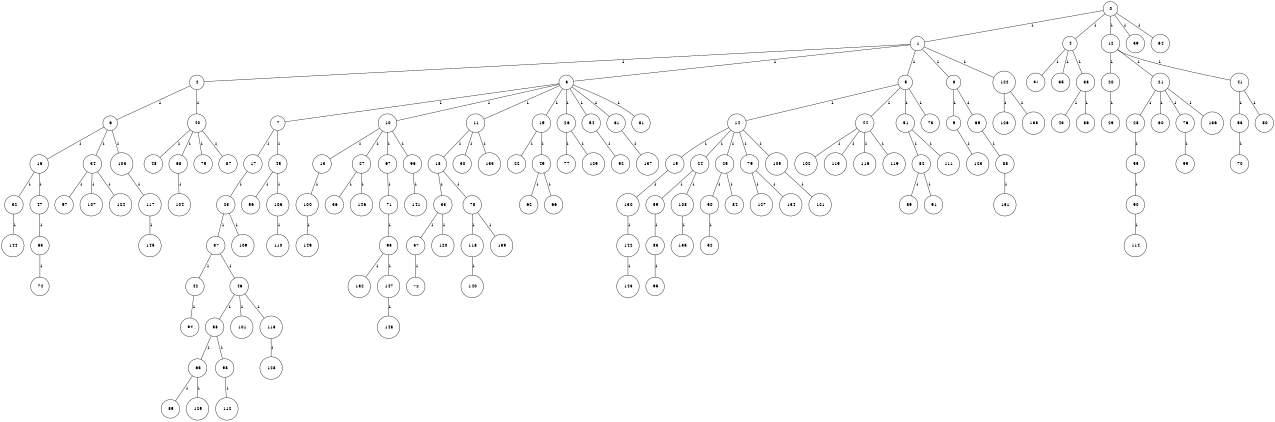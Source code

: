 graph G {
size="8.5,11;"
ratio = "expand;"
fixedsize="true;"
overlap="scale;"
node[shape=circle,width=.12,hight=.12,fontsize=12]
edge[fontsize=12]

0[label=" 0" color=black, pos="2.8828022,2.6220243!"];
1[label=" 1" color=black, pos="2.4612739,1.8080635!"];
2[label=" 2" color=black, pos="0.33839486,1.5504081!"];
3[label=" 3" color=black, pos="0.69651051,0.7654662!"];
4[label=" 4" color=black, pos="1.0439488,0.35732142!"];
5[label=" 5" color=black, pos="2.8225051,0.18537968!"];
6[label=" 6" color=black, pos="2.063147,1.5351483!"];
7[label=" 7" color=black, pos="0.78036466,2.7655083!"];
8[label=" 8" color=black, pos="1.6365383,1.0841427!"];
9[label=" 9" color=black, pos="1.2993866,0.70737736!"];
10[label=" 10" color=black, pos="0.34700739,0.089891058!"];
11[label=" 11" color=black, pos="2.0144695,2.989412!"];
12[label=" 12" color=black, pos="0.88391803,2.0915634!"];
13[label=" 13" color=black, pos="0.64076906,2.3878158!"];
14[label=" 14" color=black, pos="1.769021,1.2946598!"];
15[label=" 15" color=black, pos="2.3727818,0.21255251!"];
16[label=" 16" color=black, pos="0.44770067,1.1071324!"];
17[label=" 17" color=black, pos="1.1889014,2.3848687!"];
18[label=" 18" color=black, pos="1.0722952,2.5794267!"];
19[label=" 19" color=black, pos="1.330117,2.1451829!"];
20[label=" 20" color=black, pos="0.91557217,1.9204582!"];
21[label=" 21" color=black, pos="0.51368941,0.2602573!"];
22[label=" 22" color=black, pos="0.23123801,0.83209603!"];
23[label=" 23" color=black, pos="0.61508515,0.61334!"];
24[label=" 24" color=black, pos="2.3413438,2.8098731!"];
25[label=" 25" color=black, pos="1.5349821,2.066154!"];
26[label=" 26" color=black, pos="2.6695016,0.69404199!"];
27[label=" 27" color=black, pos="2.2144195,0.21365375!"];
28[label=" 28" color=black, pos="1.0759712,0.68633289!"];
29[label=" 29" color=black, pos="2.4423859,1.872371!"];
30[label=" 30" color=black, pos="2.5015073,1.2776437!"];
31[label=" 31" color=black, pos="0.7491156,0.17937826!"];
32[label=" 32" color=black, pos="0.61145611,0.62070457!"];
33[label=" 33" color=black, pos="2.1839932,2.7537156!"];
34[label=" 34" color=black, pos="1.3324393,0.85311346!"];
35[label=" 35" color=black, pos="0.28698246,1.6768505!"];
36[label=" 36" color=black, pos="2.2008791,2.9526143!"];
37[label=" 37" color=black, pos="2.3097736,0.31688889!"];
38[label=" 38" color=black, pos="1.5294524,2.9278733!"];
39[label=" 39" color=black, pos="2.4855164,1.3690274!"];
40[label=" 40" color=black, pos="2.0965029,0.2434107!"];
41[label=" 41" color=black, pos="1.6765906,2.1339909!"];
42[label=" 42" color=black, pos="2.4448838,2.5558887!"];
43[label=" 43" color=black, pos="0.053871527,1.09482!"];
44[label=" 44" color=black, pos="1.5959226,1.8980157!"];
45[label=" 45" color=black, pos="0.87241964,1.716977!"];
46[label=" 46" color=black, pos="0.80943719,2.6804401!"];
47[label=" 47" color=black, pos="1.7521018,2.391926!"];
48[label=" 48" color=black, pos="2.0391994,0.1291007!"];
49[label=" 49" color=black, pos="2.632463,2.7248198!"];
50[label=" 50" color=black, pos="2.2501959,2.8092131!"];
51[label=" 51" color=black, pos="0.51344776,2.5588181!"];
52[label=" 52" color=black, pos="1.9514673,2.0150664!"];
53[label=" 53" color=black, pos="1.6717383,2.225759!"];
54[label=" 54" color=black, pos="2.3768936,2.776129!"];
55[label=" 55" color=black, pos="0.95566652,1.9776!"];
56[label=" 56" color=black, pos="1.8033918,1.7106559!"];
57[label=" 57" color=black, pos="2.3697923,2.5132016!"];
58[label=" 58" color=black, pos="0.71618425,1.9240556!"];
59[label=" 59" color=black, pos="2.2264477,0.33900233!"];
60[label=" 60" color=black, pos="1.9397074,0.0018019681!"];
61[label=" 61" color=black, pos="2.0861122,0.092621143!"];
62[label=" 62" color=black, pos="2.1337601,0.59200119!"];
63[label=" 63" color=black, pos="0.036805216,2.0842925!"];
64[label=" 64" color=black, pos="1.6763019,2.2760518!"];
65[label=" 65" color=black, pos="1.230424,2.6660824!"];
66[label=" 66" color=black, pos="0.11166797,0.1762403!"];
67[label=" 67" color=black, pos="1.0730117,1.5160306!"];
68[label=" 68" color=black, pos="1.8693114,0.62416472!"];
69[label=" 69" color=black, pos="2.7453936,2.4184294!"];
70[label=" 70" color=black, pos="0.58553603,2.9685803!"];
71[label=" 71" color=black, pos="2.5800318,2.4625382!"];
72[label=" 72" color=black, pos="0.84782112,2.302428!"];
73[label=" 73" color=black, pos="2.5278433,2.0248535!"];
74[label=" 74" color=black, pos="0.5586484,0.97762694!"];
75[label=" 75" color=black, pos="1.7163364,1.6443791!"];
76[label=" 76" color=black, pos="1.0114902,0.54107136!"];
77[label=" 77" color=black, pos="2.9853297,1.6360375!"];
78[label=" 78" color=black, pos="0.96993131,0.19320698!"];
79[label=" 79" color=black, pos="1.6574905,0.80629683!"];
80[label=" 80" color=black, pos="1.3943352,0.58355677!"];
81[label=" 81" color=black, pos="1.0772352,1.5616899!"];
82[label=" 82" color=black, pos="1.809504,0.26754366!"];
83[label=" 83" color=black, pos="0.032974388,1.1114882!"];
84[label=" 84" color=black, pos="0.18046662,2.8013484!"];
85[label=" 85" color=black, pos="0.61206026,0.73666205!"];
86[label=" 86" color=black, pos="2.0420035,1.1319547!"];
87[label=" 87" color=black, pos="0.58561426,2.2048056!"];
88[label=" 88" color=black, pos="2.0469763,0.90212805!"];
89[label=" 89" color=black, pos="1.3967726,1.7600951!"];
90[label=" 90" color=black, pos="1.0031347,2.732117!"];
91[label=" 91" color=black, pos="2.9395615,2.0805737!"];
92[label=" 92" color=black, pos="2.4961647,1.2858245!"];
93[label=" 93" color=black, pos="0.31930788,0.6902165!"];
94[label=" 94" color=black, pos="2.9523555,2.0608055!"];
95[label=" 95" color=black, pos="2.7604227,2.5179193!"];
96[label=" 96" color=black, pos="0.053973518,2.9316104!"];
97[label=" 97" color=black, pos="1.8838653,0.65702278!"];
98[label=" 98" color=black, pos="0.71934425,1.9231091!"];
99[label=" 99" color=black, pos="0.23274491,0.77893391!"];
100[label=" 100" color=black, pos="0.88560482,2.8371345!"];
101[label=" 101" color=black, pos="0.08724488,1.5662241!"];
102[label=" 102" color=black, pos="1.3495222,1.5775702!"];
103[label=" 103" color=black, pos="1.8926407,1.9173437!"];
104[label=" 104" color=black, pos="0.51553686,1.3973604!"];
105[label=" 105" color=black, pos="2.5406597,2.2864021!"];
106[label=" 106" color=black, pos="2.4435229,0.9189097!"];
107[label=" 107" color=black, pos="0.21319394,1.4051774!"];
108[label=" 108" color=black, pos="1.762602,1.3037115!"];
109[label=" 109" color=black, pos="2.7696629,0.88944729!"];
110[label=" 110" color=black, pos="0.49696515,0.22912985!"];
111[label=" 111" color=black, pos="0.56250704,1.33622!"];
112[label=" 112" color=black, pos="0.99542777,1.477446!"];
113[label=" 113" color=black, pos="2.7879635,1.7960914!"];
114[label=" 114" color=black, pos="0.97335927,2.9077542!"];
115[label=" 115" color=black, pos="1.4128447,2.285352!"];
116[label=" 116" color=black, pos="0.55524353,0.025293551!"];
117[label=" 117" color=black, pos="0.458999,2.4440915!"];
118[label=" 118" color=black, pos="2.3817584,0.34556998!"];
119[label=" 119" color=black, pos="0.8196949,2.0223093!"];
120[label=" 120" color=black, pos="2.4153704,2.3512101!"];
121[label=" 121" color=black, pos="0.2636034,1.4348203!"];
122[label=" 122" color=black, pos="0.86230258,2.4235159!"];
123[label=" 123" color=black, pos="1.6555062,2.450594!"];
124[label=" 124" color=black, pos="0.29793127,0.53565613!"];
125[label=" 125" color=black, pos="0.39062836,1.7128944!"];
126[label=" 126" color=black, pos="2.6529689,1.7166521!"];
127[label=" 127" color=black, pos="2.7402544,1.2877865!"];
128[label=" 128" color=black, pos="0.23871672,1.3589587!"];
129[label=" 129" color=black, pos="1.7862981,2.7392828!"];
130[label=" 130" color=black, pos="1.1363536,1.923748!"];
131[label=" 131" color=black, pos="1.8716665,1.0026095!"];
132[label=" 132" color=black, pos="1.8502294,2.926528!"];
133[label=" 133" color=black, pos="0.51801325,0.013244514!"];
134[label=" 134" color=black, pos="0.69788686,2.6436459!"];
135[label=" 135" color=black, pos="0.46885806,2.5937661!"];
136[label=" 136" color=black, pos="1.570429,0.2098949!"];
137[label=" 137" color=black, pos="1.7465038,0.0053277612!"];
138[label=" 138" color=black, pos="1.1119763,0.67471723!"];
139[label=" 139" color=black, pos="1.3034176,1.1532406!"];
140[label=" 140" color=black, pos="2.2155924,2.3945048!"];
141[label=" 141" color=black, pos="1.7191911,2.9045878!"];
142[label=" 142" color=black, pos="2.137646,0.85521921!"];
143[label=" 143" color=black, pos="2.4796661,0.31407883!"];
144[label=" 144" color=black, pos="2.4017101,1.4068222!"];
145[label=" 145" color=black, pos="0.47315141,1.0310713!"];
146[label=" 146" color=black, pos="2.3412257,1.5687706!"];
147[label=" 147" color=black, pos="2.3831153,1.7982904!"];
148[label=" 148" color=black, pos="0.80177981,1.3323134!"];
149[label=" 149" color=black, pos="1.6005446,0.93804883!"];
0--1[label="1"]
0--4[label="1"]
0--12[label="1"]
0--39[label="1"]
0--64[label="1"]
1--2[label="1"]
1--3[label="1"]
1--5[label="1"]
1--8[label="1"]
1--122[label="1"]
2--6[label="1"]
2--40[label="1"]
3--7[label="1"]
3--10[label="1"]
3--11[label="1"]
3--19[label="1"]
3--26[label="1"]
3--54[label="1"]
3--61[label="1"]
3--81[label="1"]
4--31[label="1"]
4--35[label="1"]
4--38[label="1"]
5--14[label="1"]
5--44[label="1"]
5--51[label="1"]
5--73[label="1"]
6--16[label="1"]
6--34[label="1"]
6--103[label="1"]
7--17[label="1"]
7--45[label="1"]
8--9[label="1"]
8--69[label="1"]
9--123[label="1"]
10--13[label="1"]
10--27[label="1"]
10--67[label="1"]
10--96[label="1"]
11--18[label="1"]
11--30[label="1"]
11--133[label="1"]
12--20[label="1"]
12--21[label="1"]
12--41[label="1"]
13--100[label="1"]
14--15[label="1"]
14--24[label="1"]
14--25[label="1"]
14--79[label="1"]
14--105[label="1"]
15--130[label="1"]
16--32[label="1"]
16--47[label="1"]
17--23[label="1"]
18--33[label="1"]
18--78[label="1"]
19--22[label="1"]
19--49[label="1"]
20--29[label="1"]
21--28[label="1"]
21--60[label="1"]
21--76[label="1"]
21--136[label="1"]
23--37[label="1"]
23--109[label="1"]
24--59[label="1"]
24--108[label="1"]
25--50[label="1"]
25--84[label="1"]
26--77[label="1"]
26--129[label="1"]
27--36[label="1"]
27--146[label="1"]
28--55[label="1"]
32--144[label="1"]
33--57[label="1"]
33--120[label="1"]
34--97[label="1"]
34--107[label="1"]
34--124[label="1"]
37--42[label="1"]
37--46[label="1"]
38--43[label="1"]
38--86[label="1"]
40--48[label="1"]
40--68[label="1"]
40--75[label="1"]
40--87[label="1"]
41--53[label="1"]
41--80[label="1"]
42--94[label="1"]
44--102[label="1"]
44--115[label="1"]
44--116[label="1"]
44--119[label="1"]
45--56[label="1"]
45--106[label="1"]
46--58[label="1"]
46--101[label="1"]
46--113[label="1"]
47--63[label="1"]
49--62[label="1"]
49--66[label="1"]
50--52[label="1"]
51--82[label="1"]
51--111[label="1"]
53--70[label="1"]
54--92[label="1"]
55--90[label="1"]
57--72[label="1"]
58--65[label="1"]
58--98[label="1"]
59--83[label="1"]
61--137[label="1"]
63--74[label="1"]
65--85[label="1"]
65--125[label="1"]
67--71[label="1"]
68--104[label="1"]
69--88[label="1"]
71--93[label="1"]
76--99[label="1"]
78--118[label="1"]
78--139[label="1"]
79--127[label="1"]
79--134[label="1"]
82--89[label="1"]
82--91[label="1"]
83--95[label="1"]
88--131[label="1"]
90--114[label="1"]
93--132[label="1"]
93--147[label="1"]
96--141[label="1"]
98--112[label="1"]
100--149[label="1"]
103--117[label="1"]
105--121[label="1"]
106--110[label="1"]
108--135[label="1"]
113--128[label="1"]
117--145[label="1"]
118--140[label="1"]
122--126[label="1"]
122--138[label="1"]
130--142[label="1"]
142--143[label="1"]
147--148[label="1"]

}
